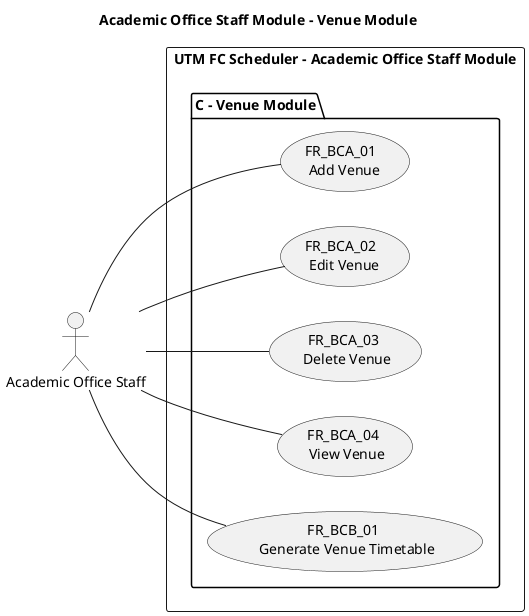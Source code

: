 @startuml Academic Office Staff Module - Venue Module

title Academic Office Staff Module - Venue Module
left to right direction

' Use case ID format: FR_BBC_00
' FR: Functional Requirement
' A: Module. A for End-User, B for Academic Office Staff
' B: Sub-module
' C: Sub-module group
' 00: Use case number


' Actors
"Academic Office Staff" as AOS

' Use Cases
rectangle "UTM FC Scheduler - Academic Office Staff Module" {
    package "C - Venue Module" {
        usecase (FR_BCA_01 \n Add Venue) as FR_BCA_01
        usecase (FR_BCA_02 \n Edit Venue) as FR_BCA_02
        usecase (FR_BCA_03 \n Delete Venue) as FR_BCA_03
        usecase (FR_BCA_04 \n View Venue) as FR_BCA_04

        usecase (FR_BCB_01 \n Generate Venue Timetable) as FR_BCB_01
    }
}

' Associations
AOS -- FR_BCA_01
AOS -- FR_BCA_02
AOS -- FR_BCA_03
AOS -- FR_BCA_04
AOS -- FR_BCB_01
@enduml